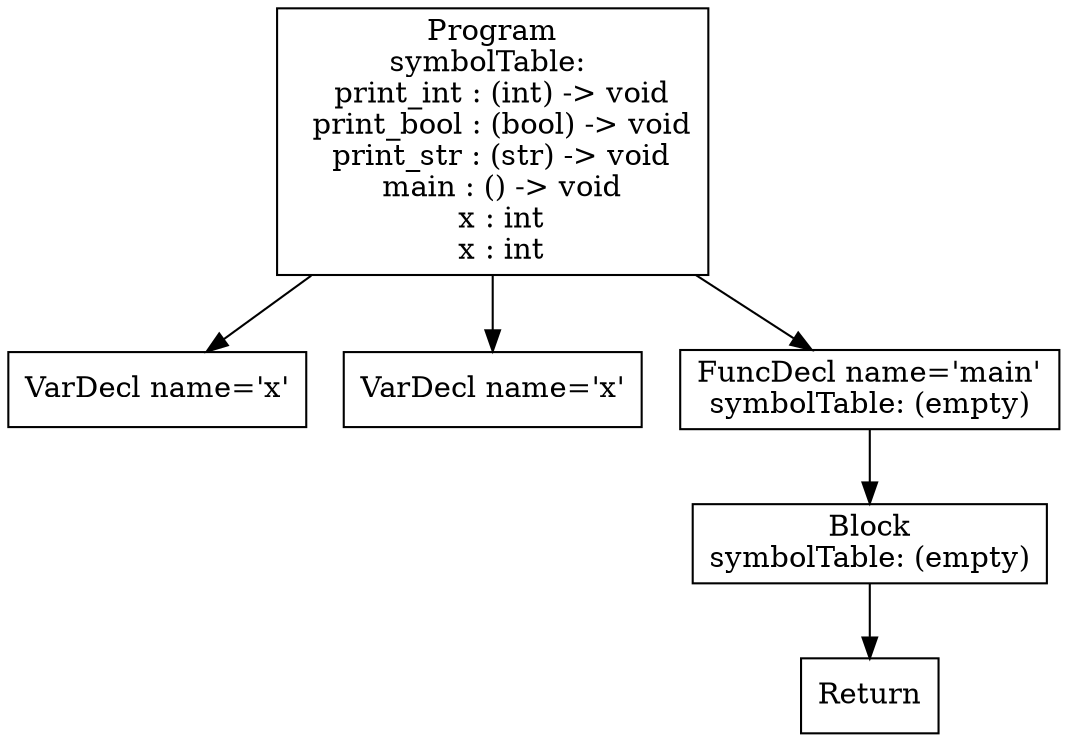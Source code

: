 digraph AST {
1 [shape=box, label="VarDecl name='x'"];
2 [shape=box, label="VarDecl name='x'"];
5 [shape=box, label="Return"];
4 [shape=box, label="Block\nsymbolTable: (empty)"];
4 -> 5;
3 [shape=box, label="FuncDecl name='main'\nsymbolTable: (empty)"];
3 -> 4;
0 [shape=box, label="Program\nsymbolTable: \n  print_int : (int) -> void\n  print_bool : (bool) -> void\n  print_str : (str) -> void\n  main : () -> void\n  x : int\n  x : int"];
0 -> 1;
0 -> 2;
0 -> 3;
}
